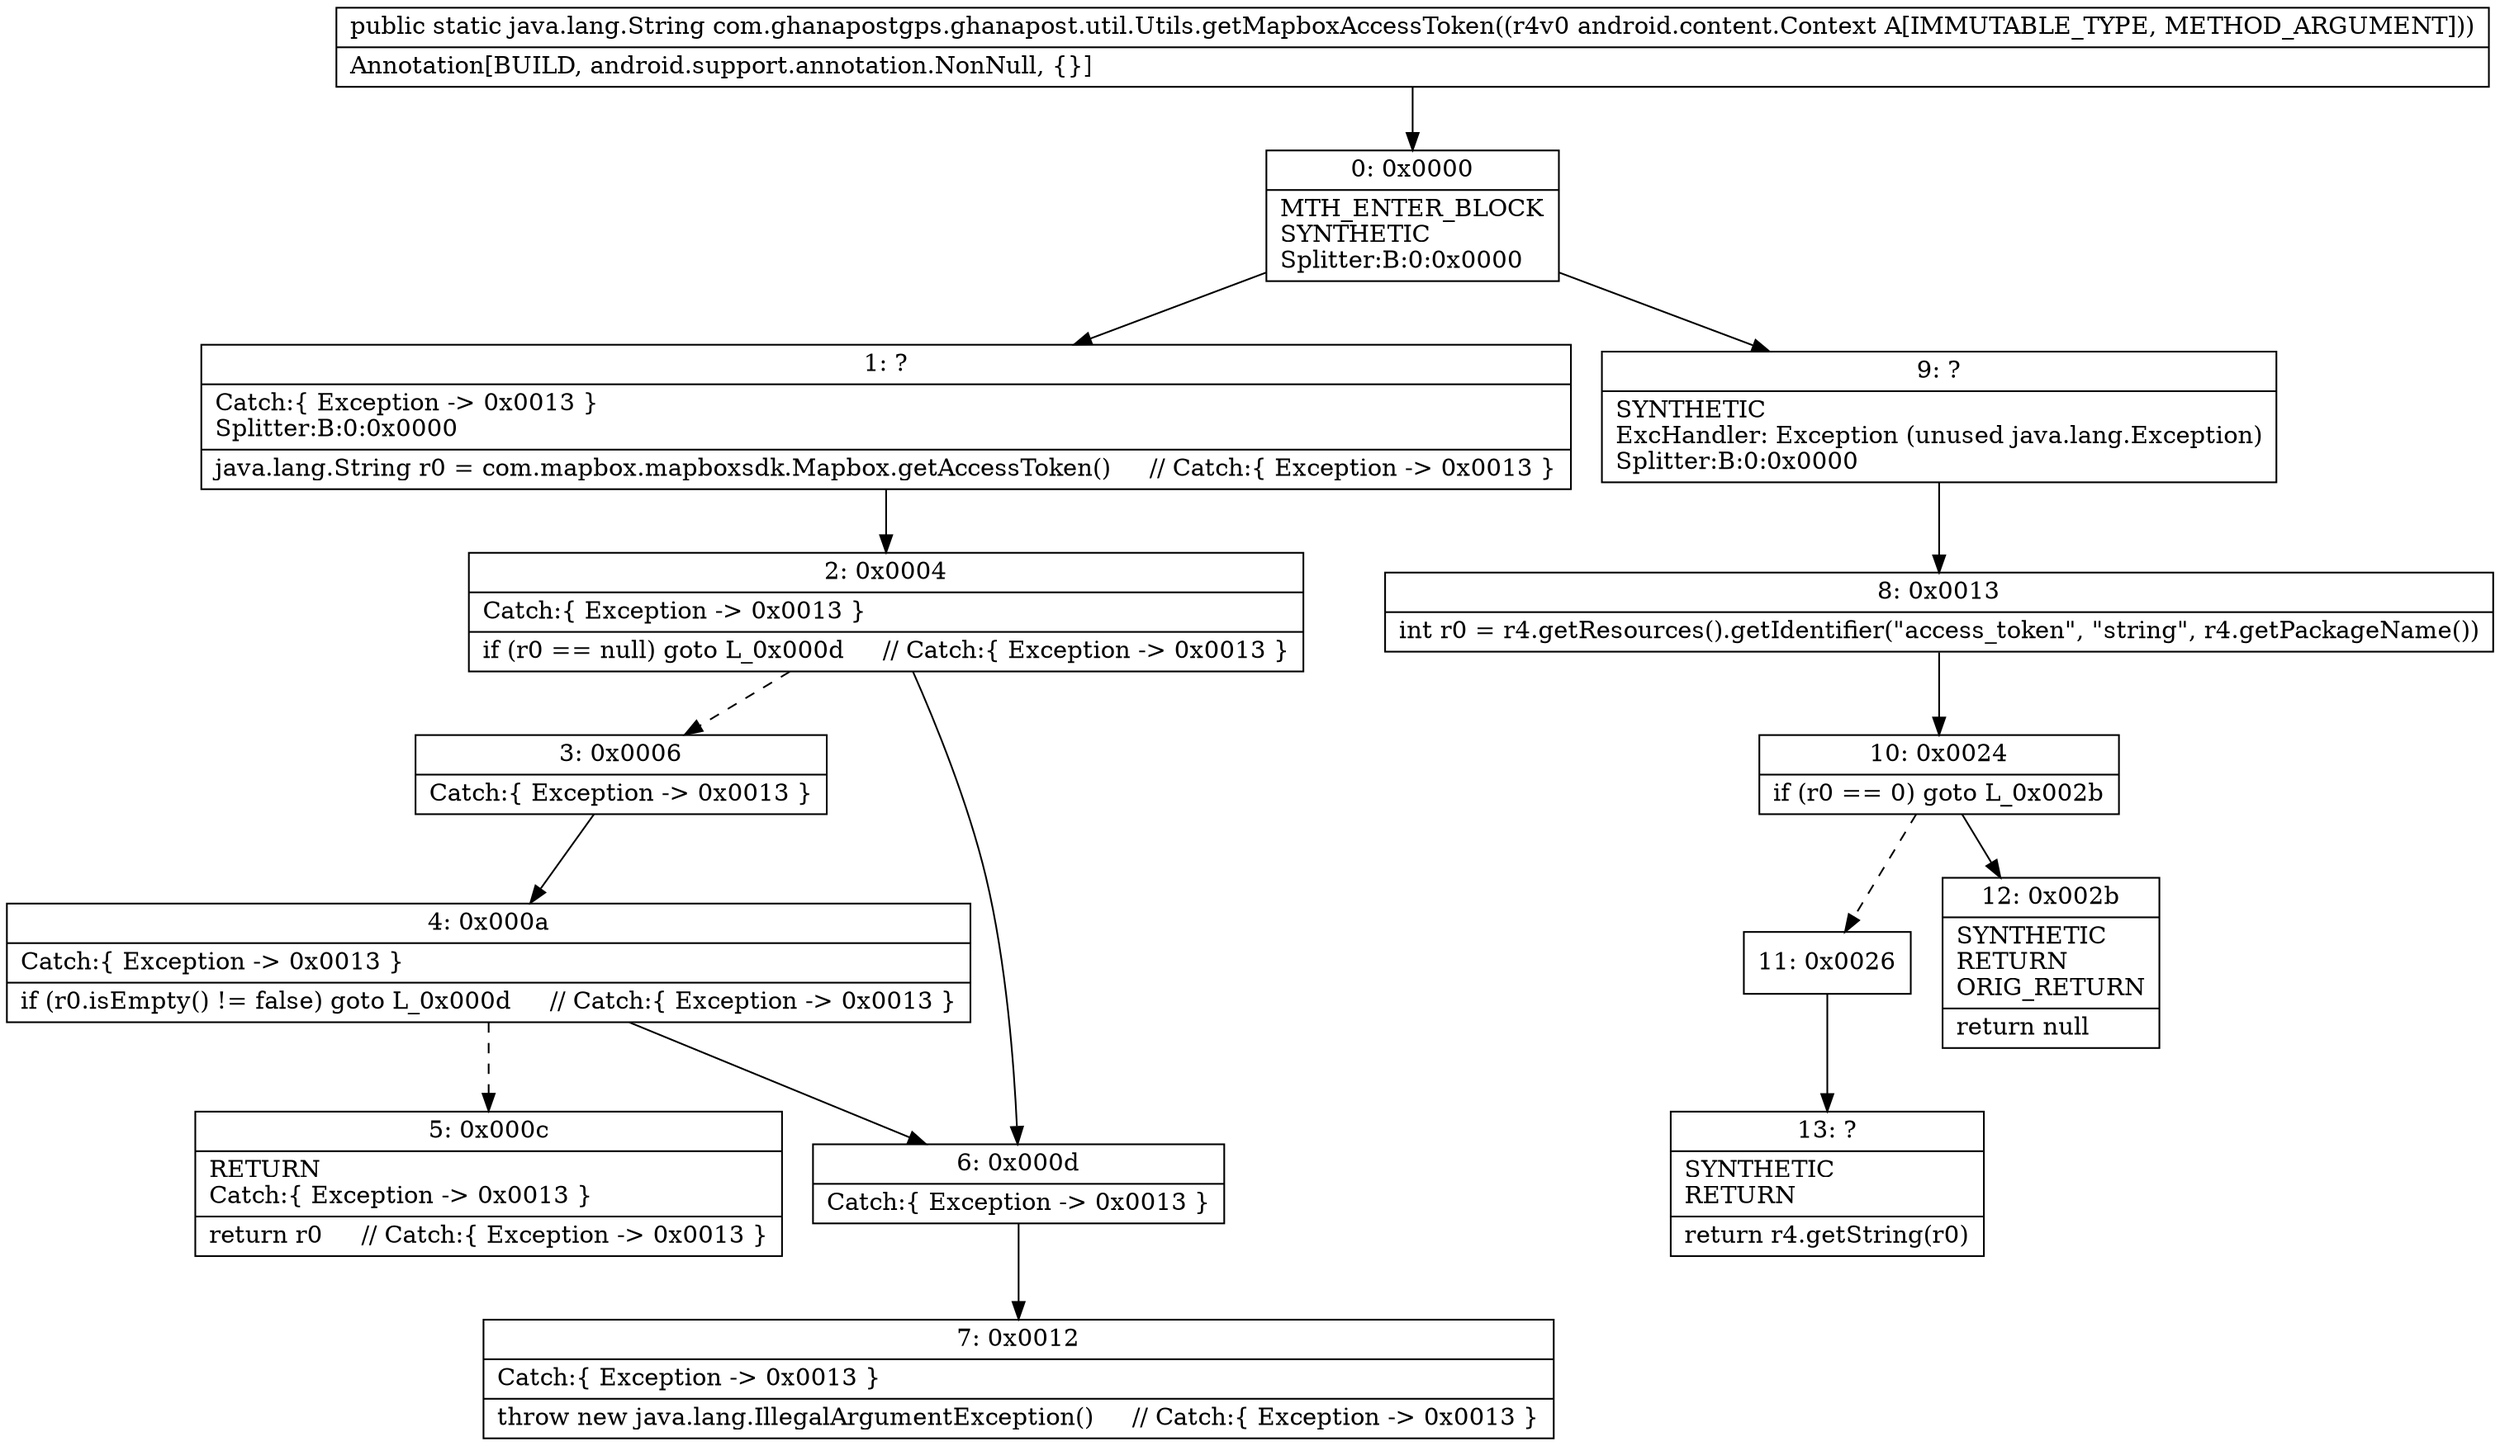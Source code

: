 digraph "CFG forcom.ghanapostgps.ghanapost.util.Utils.getMapboxAccessToken(Landroid\/content\/Context;)Ljava\/lang\/String;" {
Node_0 [shape=record,label="{0\:\ 0x0000|MTH_ENTER_BLOCK\lSYNTHETIC\lSplitter:B:0:0x0000\l}"];
Node_1 [shape=record,label="{1\:\ ?|Catch:\{ Exception \-\> 0x0013 \}\lSplitter:B:0:0x0000\l|java.lang.String r0 = com.mapbox.mapboxsdk.Mapbox.getAccessToken()     \/\/ Catch:\{ Exception \-\> 0x0013 \}\l}"];
Node_2 [shape=record,label="{2\:\ 0x0004|Catch:\{ Exception \-\> 0x0013 \}\l|if (r0 == null) goto L_0x000d     \/\/ Catch:\{ Exception \-\> 0x0013 \}\l}"];
Node_3 [shape=record,label="{3\:\ 0x0006|Catch:\{ Exception \-\> 0x0013 \}\l}"];
Node_4 [shape=record,label="{4\:\ 0x000a|Catch:\{ Exception \-\> 0x0013 \}\l|if (r0.isEmpty() != false) goto L_0x000d     \/\/ Catch:\{ Exception \-\> 0x0013 \}\l}"];
Node_5 [shape=record,label="{5\:\ 0x000c|RETURN\lCatch:\{ Exception \-\> 0x0013 \}\l|return r0     \/\/ Catch:\{ Exception \-\> 0x0013 \}\l}"];
Node_6 [shape=record,label="{6\:\ 0x000d|Catch:\{ Exception \-\> 0x0013 \}\l}"];
Node_7 [shape=record,label="{7\:\ 0x0012|Catch:\{ Exception \-\> 0x0013 \}\l|throw new java.lang.IllegalArgumentException()     \/\/ Catch:\{ Exception \-\> 0x0013 \}\l}"];
Node_8 [shape=record,label="{8\:\ 0x0013|int r0 = r4.getResources().getIdentifier(\"access_token\", \"string\", r4.getPackageName())\l}"];
Node_9 [shape=record,label="{9\:\ ?|SYNTHETIC\lExcHandler: Exception (unused java.lang.Exception)\lSplitter:B:0:0x0000\l}"];
Node_10 [shape=record,label="{10\:\ 0x0024|if (r0 == 0) goto L_0x002b\l}"];
Node_11 [shape=record,label="{11\:\ 0x0026}"];
Node_12 [shape=record,label="{12\:\ 0x002b|SYNTHETIC\lRETURN\lORIG_RETURN\l|return null\l}"];
Node_13 [shape=record,label="{13\:\ ?|SYNTHETIC\lRETURN\l|return r4.getString(r0)\l}"];
MethodNode[shape=record,label="{public static java.lang.String com.ghanapostgps.ghanapost.util.Utils.getMapboxAccessToken((r4v0 android.content.Context A[IMMUTABLE_TYPE, METHOD_ARGUMENT]))  | Annotation[BUILD, android.support.annotation.NonNull, \{\}]\l}"];
MethodNode -> Node_0;
Node_0 -> Node_1;
Node_0 -> Node_9;
Node_1 -> Node_2;
Node_2 -> Node_3[style=dashed];
Node_2 -> Node_6;
Node_3 -> Node_4;
Node_4 -> Node_5[style=dashed];
Node_4 -> Node_6;
Node_6 -> Node_7;
Node_8 -> Node_10;
Node_9 -> Node_8;
Node_10 -> Node_11[style=dashed];
Node_10 -> Node_12;
Node_11 -> Node_13;
}

